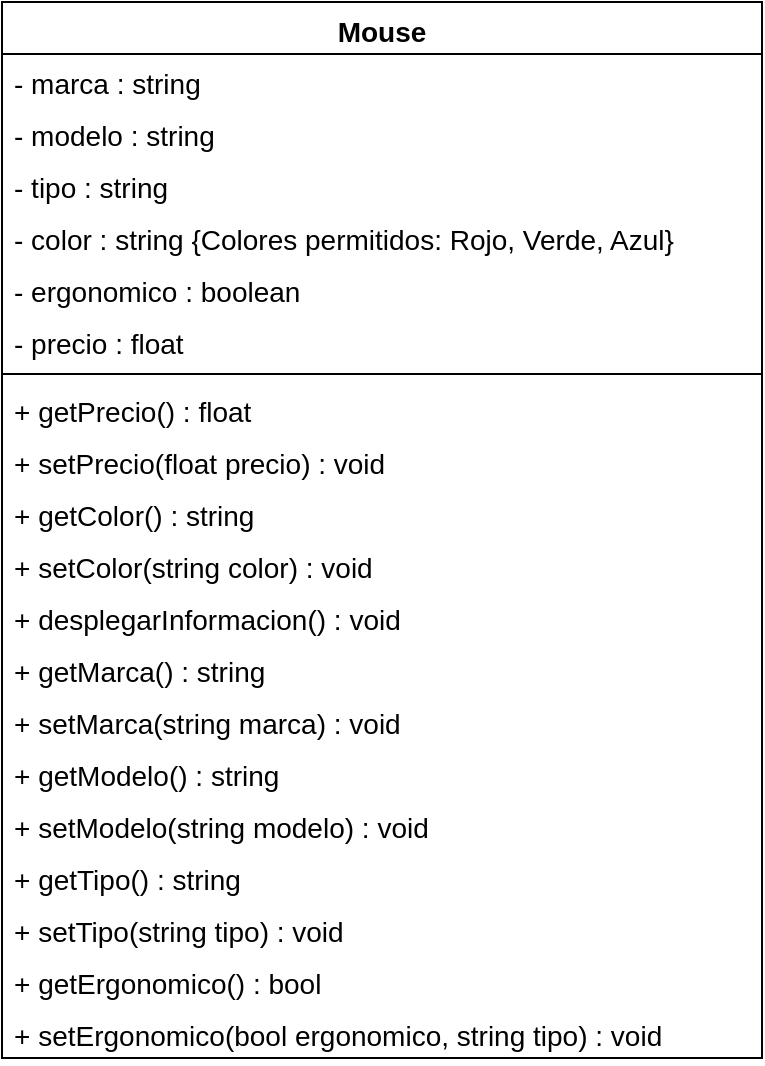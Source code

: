<mxfile version="20.5.1" type="github">
  <diagram id="3I0p2mTRq_sJxFSzwgRq" name="Page-1">
    <mxGraphModel dx="868" dy="520" grid="1" gridSize="10" guides="1" tooltips="1" connect="1" arrows="1" fold="1" page="1" pageScale="1" pageWidth="827" pageHeight="1169" math="0" shadow="0">
      <root>
        <mxCell id="0" />
        <mxCell id="1" parent="0" />
        <mxCell id="d2mRjUpL5fEEVMCh5pt4-31" value="Mouse" style="swimlane;fontStyle=1;align=center;verticalAlign=top;childLayout=stackLayout;horizontal=1;startSize=26;horizontalStack=0;resizeParent=1;resizeParentMax=0;resizeLast=0;collapsible=1;marginBottom=0;fontSize=14;" parent="1" vertex="1">
          <mxGeometry x="224" y="40" width="380" height="528" as="geometry" />
        </mxCell>
        <mxCell id="d2mRjUpL5fEEVMCh5pt4-32" value="- marca : string" style="text;strokeColor=none;fillColor=none;align=left;verticalAlign=top;spacingLeft=4;spacingRight=4;overflow=hidden;rotatable=0;points=[[0,0.5],[1,0.5]];portConstraint=eastwest;fontSize=14;" parent="d2mRjUpL5fEEVMCh5pt4-31" vertex="1">
          <mxGeometry y="26" width="380" height="26" as="geometry" />
        </mxCell>
        <mxCell id="d2mRjUpL5fEEVMCh5pt4-43" value="- modelo : string" style="text;strokeColor=none;fillColor=none;align=left;verticalAlign=top;spacingLeft=4;spacingRight=4;overflow=hidden;rotatable=0;points=[[0,0.5],[1,0.5]];portConstraint=eastwest;fontSize=14;" parent="d2mRjUpL5fEEVMCh5pt4-31" vertex="1">
          <mxGeometry y="52" width="380" height="26" as="geometry" />
        </mxCell>
        <mxCell id="d2mRjUpL5fEEVMCh5pt4-35" value="- tipo : string" style="text;strokeColor=none;fillColor=none;align=left;verticalAlign=top;spacingLeft=4;spacingRight=4;overflow=hidden;rotatable=0;points=[[0,0.5],[1,0.5]];portConstraint=eastwest;fontSize=14;" parent="d2mRjUpL5fEEVMCh5pt4-31" vertex="1">
          <mxGeometry y="78" width="380" height="26" as="geometry" />
        </mxCell>
        <mxCell id="d2mRjUpL5fEEVMCh5pt4-36" value="- color : string {Colores permitidos: Rojo, Verde, Azul}" style="text;strokeColor=none;fillColor=none;align=left;verticalAlign=top;spacingLeft=4;spacingRight=4;overflow=hidden;rotatable=0;points=[[0,0.5],[1,0.5]];portConstraint=eastwest;fontSize=14;" parent="d2mRjUpL5fEEVMCh5pt4-31" vertex="1">
          <mxGeometry y="104" width="380" height="26" as="geometry" />
        </mxCell>
        <mxCell id="d2mRjUpL5fEEVMCh5pt4-37" value="- ergonomico : boolean" style="text;strokeColor=none;fillColor=none;align=left;verticalAlign=top;spacingLeft=4;spacingRight=4;overflow=hidden;rotatable=0;points=[[0,0.5],[1,0.5]];portConstraint=eastwest;fontSize=14;" parent="d2mRjUpL5fEEVMCh5pt4-31" vertex="1">
          <mxGeometry y="130" width="380" height="26" as="geometry" />
        </mxCell>
        <mxCell id="d2mRjUpL5fEEVMCh5pt4-41" value="- precio : float" style="text;strokeColor=none;fillColor=none;align=left;verticalAlign=top;spacingLeft=4;spacingRight=4;overflow=hidden;rotatable=0;points=[[0,0.5],[1,0.5]];portConstraint=eastwest;fontSize=14;" parent="d2mRjUpL5fEEVMCh5pt4-31" vertex="1">
          <mxGeometry y="156" width="380" height="26" as="geometry" />
        </mxCell>
        <mxCell id="d2mRjUpL5fEEVMCh5pt4-33" value="" style="line;strokeWidth=1;fillColor=none;align=left;verticalAlign=middle;spacingTop=-1;spacingLeft=3;spacingRight=3;rotatable=0;labelPosition=right;points=[];portConstraint=eastwest;fontSize=14;" parent="d2mRjUpL5fEEVMCh5pt4-31" vertex="1">
          <mxGeometry y="182" width="380" height="8" as="geometry" />
        </mxCell>
        <mxCell id="d2mRjUpL5fEEVMCh5pt4-44" value="+ getPrecio() : float" style="text;strokeColor=none;fillColor=none;align=left;verticalAlign=top;spacingLeft=4;spacingRight=4;overflow=hidden;rotatable=0;points=[[0,0.5],[1,0.5]];portConstraint=eastwest;fontSize=14;" parent="d2mRjUpL5fEEVMCh5pt4-31" vertex="1">
          <mxGeometry y="190" width="380" height="26" as="geometry" />
        </mxCell>
        <mxCell id="d2mRjUpL5fEEVMCh5pt4-45" value="+ setPrecio(float precio) : void" style="text;strokeColor=none;fillColor=none;align=left;verticalAlign=top;spacingLeft=4;spacingRight=4;overflow=hidden;rotatable=0;points=[[0,0.5],[1,0.5]];portConstraint=eastwest;fontSize=14;" parent="d2mRjUpL5fEEVMCh5pt4-31" vertex="1">
          <mxGeometry y="216" width="380" height="26" as="geometry" />
        </mxCell>
        <mxCell id="d2mRjUpL5fEEVMCh5pt4-46" value="+ getColor() : string" style="text;strokeColor=none;fillColor=none;align=left;verticalAlign=top;spacingLeft=4;spacingRight=4;overflow=hidden;rotatable=0;points=[[0,0.5],[1,0.5]];portConstraint=eastwest;fontSize=14;" parent="d2mRjUpL5fEEVMCh5pt4-31" vertex="1">
          <mxGeometry y="242" width="380" height="26" as="geometry" />
        </mxCell>
        <mxCell id="d2mRjUpL5fEEVMCh5pt4-47" value="+ setColor(string color) : void" style="text;strokeColor=none;fillColor=none;align=left;verticalAlign=top;spacingLeft=4;spacingRight=4;overflow=hidden;rotatable=0;points=[[0,0.5],[1,0.5]];portConstraint=eastwest;fontSize=14;" parent="d2mRjUpL5fEEVMCh5pt4-31" vertex="1">
          <mxGeometry y="268" width="380" height="26" as="geometry" />
        </mxCell>
        <mxCell id="mRydxMA_sjRoWrlnV-E4-1" value="+ desplegarInformacion() : void" style="text;strokeColor=none;fillColor=none;align=left;verticalAlign=top;spacingLeft=4;spacingRight=4;overflow=hidden;rotatable=0;points=[[0,0.5],[1,0.5]];portConstraint=eastwest;fontSize=14;" parent="d2mRjUpL5fEEVMCh5pt4-31" vertex="1">
          <mxGeometry y="294" width="380" height="26" as="geometry" />
        </mxCell>
        <mxCell id="42LMn7rZVzT3c8f_ggXT-2" value="+ getMarca() : string" style="text;strokeColor=none;fillColor=none;align=left;verticalAlign=top;spacingLeft=4;spacingRight=4;overflow=hidden;rotatable=0;points=[[0,0.5],[1,0.5]];portConstraint=eastwest;fontSize=14;" parent="d2mRjUpL5fEEVMCh5pt4-31" vertex="1">
          <mxGeometry y="320" width="380" height="26" as="geometry" />
        </mxCell>
        <mxCell id="42LMn7rZVzT3c8f_ggXT-3" value="+ setMarca(string marca) : void" style="text;strokeColor=none;fillColor=none;align=left;verticalAlign=top;spacingLeft=4;spacingRight=4;overflow=hidden;rotatable=0;points=[[0,0.5],[1,0.5]];portConstraint=eastwest;fontSize=14;" parent="d2mRjUpL5fEEVMCh5pt4-31" vertex="1">
          <mxGeometry y="346" width="380" height="26" as="geometry" />
        </mxCell>
        <mxCell id="42LMn7rZVzT3c8f_ggXT-4" value="+ getModelo() : string" style="text;strokeColor=none;fillColor=none;align=left;verticalAlign=top;spacingLeft=4;spacingRight=4;overflow=hidden;rotatable=0;points=[[0,0.5],[1,0.5]];portConstraint=eastwest;fontSize=14;" parent="d2mRjUpL5fEEVMCh5pt4-31" vertex="1">
          <mxGeometry y="372" width="380" height="26" as="geometry" />
        </mxCell>
        <mxCell id="42LMn7rZVzT3c8f_ggXT-5" value="+ setModelo(string modelo) : void" style="text;strokeColor=none;fillColor=none;align=left;verticalAlign=top;spacingLeft=4;spacingRight=4;overflow=hidden;rotatable=0;points=[[0,0.5],[1,0.5]];portConstraint=eastwest;fontSize=14;" parent="d2mRjUpL5fEEVMCh5pt4-31" vertex="1">
          <mxGeometry y="398" width="380" height="26" as="geometry" />
        </mxCell>
        <mxCell id="42LMn7rZVzT3c8f_ggXT-6" value="+ getTipo() : string" style="text;strokeColor=none;fillColor=none;align=left;verticalAlign=top;spacingLeft=4;spacingRight=4;overflow=hidden;rotatable=0;points=[[0,0.5],[1,0.5]];portConstraint=eastwest;fontSize=14;" parent="d2mRjUpL5fEEVMCh5pt4-31" vertex="1">
          <mxGeometry y="424" width="380" height="26" as="geometry" />
        </mxCell>
        <mxCell id="42LMn7rZVzT3c8f_ggXT-7" value="+ setTipo(string tipo) : void" style="text;strokeColor=none;fillColor=none;align=left;verticalAlign=top;spacingLeft=4;spacingRight=4;overflow=hidden;rotatable=0;points=[[0,0.5],[1,0.5]];portConstraint=eastwest;fontSize=14;" parent="d2mRjUpL5fEEVMCh5pt4-31" vertex="1">
          <mxGeometry y="450" width="380" height="26" as="geometry" />
        </mxCell>
        <mxCell id="42LMn7rZVzT3c8f_ggXT-8" value="+ getErgonomico() : bool" style="text;strokeColor=none;fillColor=none;align=left;verticalAlign=top;spacingLeft=4;spacingRight=4;overflow=hidden;rotatable=0;points=[[0,0.5],[1,0.5]];portConstraint=eastwest;fontSize=14;" parent="d2mRjUpL5fEEVMCh5pt4-31" vertex="1">
          <mxGeometry y="476" width="380" height="26" as="geometry" />
        </mxCell>
        <mxCell id="42LMn7rZVzT3c8f_ggXT-9" value="+ setErgonomico(bool ergonomico, string tipo) : void" style="text;strokeColor=none;fillColor=none;align=left;verticalAlign=top;spacingLeft=4;spacingRight=4;overflow=hidden;rotatable=0;points=[[0,0.5],[1,0.5]];portConstraint=eastwest;fontSize=14;" parent="d2mRjUpL5fEEVMCh5pt4-31" vertex="1">
          <mxGeometry y="502" width="380" height="26" as="geometry" />
        </mxCell>
      </root>
    </mxGraphModel>
  </diagram>
</mxfile>

